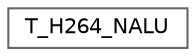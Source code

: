 digraph "类继承关系图"
{
 // LATEX_PDF_SIZE
  bgcolor="transparent";
  edge [fontname=Helvetica,fontsize=10,labelfontname=Helvetica,labelfontsize=10];
  node [fontname=Helvetica,fontsize=10,shape=box,height=0.2,width=0.4];
  rankdir="LR";
  Node0 [id="Node000000",label="T_H264_NALU",height=0.2,width=0.4,color="grey40", fillcolor="white", style="filled",URL="$struct_t___h264___n_a_l_u.html",tooltip="H.264 NAL 单元结构"];
}
